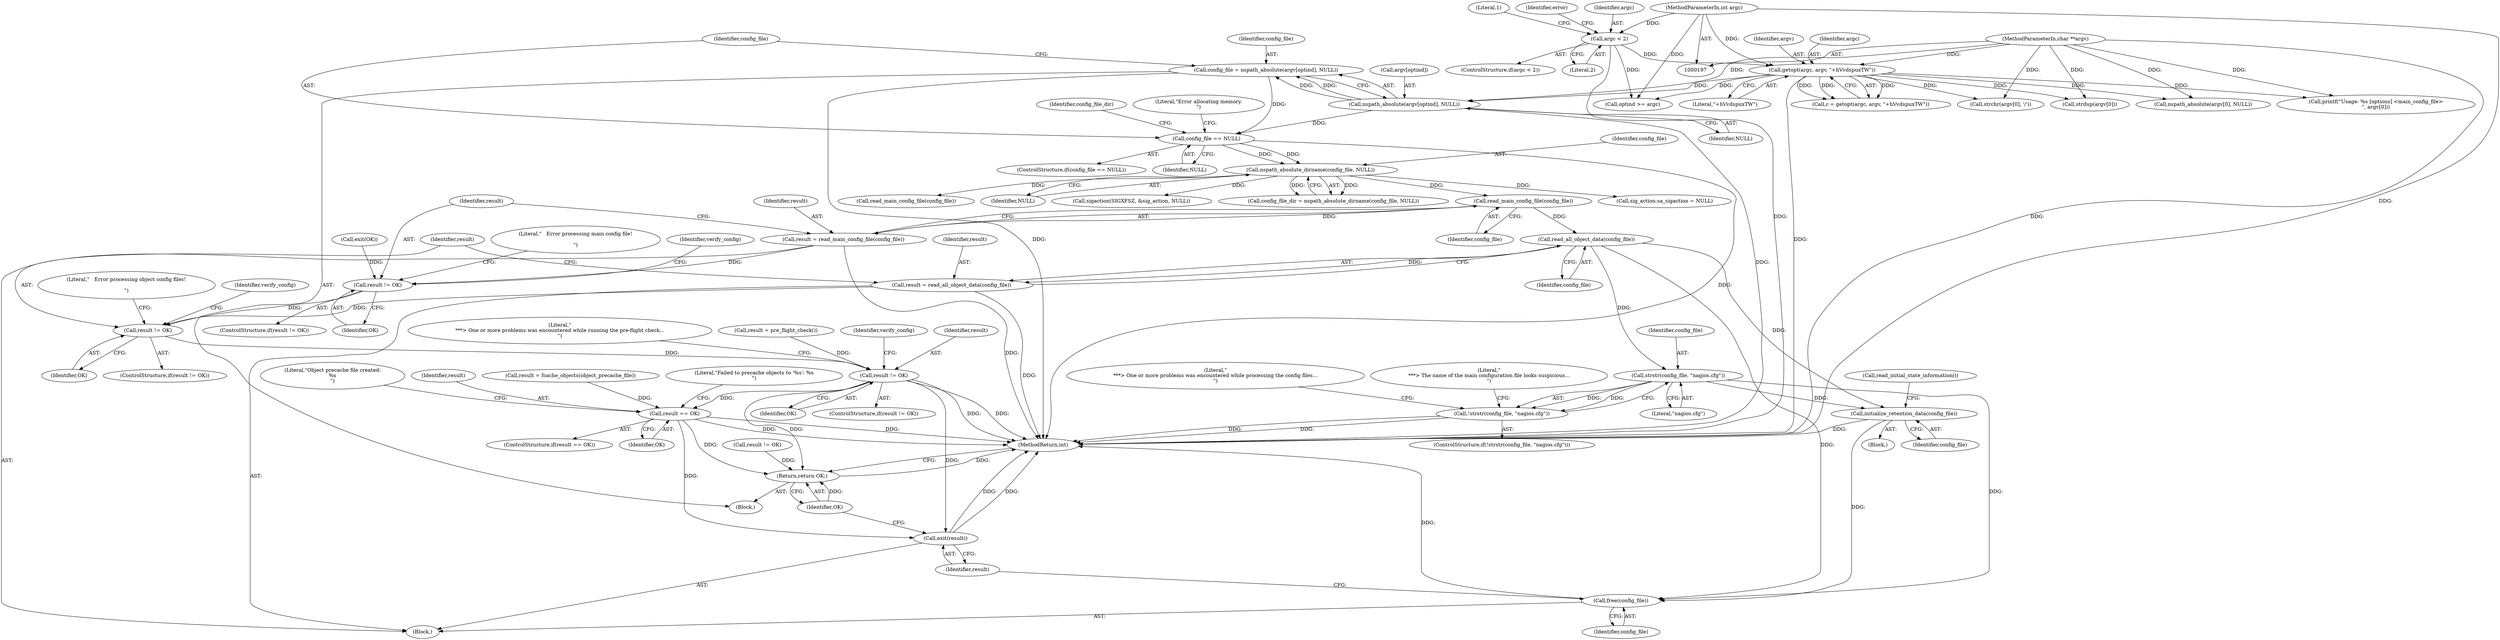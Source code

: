 digraph "0_nagioscore_1b197346d490df2e2d3b1dcce5ac6134ad0c8752@API" {
"1000502" [label="(Call,read_main_config_file(config_file))"];
"1000457" [label="(Call,nspath_absolute_dirname(config_file, NULL))"];
"1000447" [label="(Call,config_file == NULL)"];
"1000439" [label="(Call,config_file = nspath_absolute(argv[optind], NULL))"];
"1000441" [label="(Call,nspath_absolute(argv[optind], NULL))"];
"1000257" [label="(Call,getopt(argc, argv, \"+hVvdspuxTW\"))"];
"1000246" [label="(Call,argc < 2)"];
"1000198" [label="(MethodParameterIn,int argc)"];
"1000199" [label="(MethodParameterIn,char **argv)"];
"1000500" [label="(Call,result = read_main_config_file(config_file))"];
"1000505" [label="(Call,result != OK)"];
"1000547" [label="(Call,result != OK)"];
"1000599" [label="(Call,result != OK)"];
"1000653" [label="(Call,result == OK)"];
"1000675" [label="(Call,exit(result))"];
"1001237" [label="(Return,return OK;)"];
"1000544" [label="(Call,read_all_object_data(config_file))"];
"1000542" [label="(Call,result = read_all_object_data(config_file))"];
"1000555" [label="(Call,strstr(config_file, \"nagios.cfg\"))"];
"1000554" [label="(Call,!strstr(config_file, \"nagios.cfg\"))"];
"1000634" [label="(Call,initialize_retention_data(config_file))"];
"1000673" [label="(Call,free(config_file))"];
"1000441" [label="(Call,nspath_absolute(argv[optind], NULL))"];
"1000457" [label="(Call,nspath_absolute_dirname(config_file, NULL))"];
"1000253" [label="(Literal,1)"];
"1000246" [label="(Call,argc < 2)"];
"1000646" [label="(Call,result = fcache_objects(object_precache_file))"];
"1000630" [label="(Block,)"];
"1000556" [label="(Identifier,config_file)"];
"1000514" [label="(Identifier,verify_config)"];
"1000448" [label="(Identifier,config_file)"];
"1000458" [label="(Identifier,config_file)"];
"1000674" [label="(Identifier,config_file)"];
"1000493" [label="(Block,)"];
"1000652" [label="(ControlStructure,if(result == OK))"];
"1000501" [label="(Identifier,result)"];
"1000257" [label="(Call,getopt(argc, argv, \"+hVvdspuxTW\"))"];
"1000250" [label="(Identifier,error)"];
"1000635" [label="(Identifier,config_file)"];
"1000601" [label="(Identifier,OK)"];
"1000460" [label="(Call,sig_action.sa_sigaction = NULL)"];
"1000604" [label="(Literal,\"\n***> One or more problems was encountered while running the pre-flight check...\n\")"];
"1000663" [label="(Literal,\"Failed to precache objects to '%s': %s\n\")"];
"1000675" [label="(Call,exit(result))"];
"1000500" [label="(Call,result = read_main_config_file(config_file))"];
"1000658" [label="(Literal,\"Object precache file created:\n%s\n\")"];
"1001238" [label="(Identifier,OK)"];
"1000748" [label="(Call,read_main_config_file(config_file))"];
"1000545" [label="(Identifier,config_file)"];
"1000554" [label="(Call,!strstr(config_file, \"nagios.cfg\"))"];
"1000544" [label="(Call,read_all_object_data(config_file))"];
"1000398" [label="(Call,printf(\"Usage: %s [options] <main_config_file>\n\", argv[0]))"];
"1000589" [label="(Identifier,verify_config)"];
"1000571" [label="(Literal,\"\n***> One or more problems was encountered while processing the config files...\n\")"];
"1000248" [label="(Literal,2)"];
"1000549" [label="(Identifier,OK)"];
"1000507" [label="(Identifier,OK)"];
"1000547" [label="(Call,result != OK)"];
"1000259" [label="(Identifier,argv)"];
"1000673" [label="(Call,free(config_file))"];
"1000445" [label="(Identifier,NULL)"];
"1000439" [label="(Call,config_file = nspath_absolute(argv[optind], NULL))"];
"1000255" [label="(Call,c = getopt(argc, argv, \"+hVvdspuxTW\"))"];
"1000687" [label="(Call,nspath_absolute(argv[0], NULL))"];
"1000440" [label="(Identifier,config_file)"];
"1000552" [label="(Literal,\"   Error processing object config files!\n\n\")"];
"1000598" [label="(ControlStructure,if(result != OK))"];
"1000599" [label="(Call,result != OK)"];
"1000504" [label="(ControlStructure,if(result != OK))"];
"1000247" [label="(Identifier,argc)"];
"1000380" [label="(Call,exit(OK))"];
"1000503" [label="(Identifier,config_file)"];
"1000446" [label="(ControlStructure,if(config_file == NULL))"];
"1000260" [label="(Literal,\"+hVvdspuxTW\")"];
"1000595" [label="(Call,result = pre_flight_check())"];
"1000456" [label="(Identifier,config_file_dir)"];
"1000560" [label="(Literal,\"\n***> The name of the main configuration file looks suspicious...\n\")"];
"1000506" [label="(Identifier,result)"];
"1000654" [label="(Identifier,result)"];
"1001024" [label="(Call,result != OK)"];
"1000452" [label="(Literal,\"Error allocating memory.\n\")"];
"1000622" [label="(Identifier,verify_config)"];
"1000459" [label="(Identifier,NULL)"];
"1000557" [label="(Literal,\"nagios.cfg\")"];
"1000553" [label="(ControlStructure,if(!strstr(config_file, \"nagios.cfg\")))"];
"1000505" [label="(Call,result != OK)"];
"1000502" [label="(Call,read_main_config_file(config_file))"];
"1000543" [label="(Identifier,result)"];
"1000199" [label="(MethodParameterIn,char **argv)"];
"1000680" [label="(Call,strchr(argv[0], '/'))"];
"1000676" [label="(Identifier,result)"];
"1000200" [label="(Block,)"];
"1000482" [label="(Call,sigaction(SIGXFSZ, &sig_action, NULL))"];
"1000510" [label="(Literal,\"   Error processing main config file!\n\n\")"];
"1000245" [label="(ControlStructure,if(argc < 2))"];
"1000447" [label="(Call,config_file == NULL)"];
"1000455" [label="(Call,config_file_dir = nspath_absolute_dirname(config_file, NULL))"];
"1000634" [label="(Call,initialize_retention_data(config_file))"];
"1000636" [label="(Call,read_initial_state_information())"];
"1001237" [label="(Return,return OK;)"];
"1000546" [label="(ControlStructure,if(result != OK))"];
"1000695" [label="(Call,strdup(argv[0]))"];
"1000258" [label="(Identifier,argc)"];
"1001239" [label="(MethodReturn,int)"];
"1000548" [label="(Identifier,result)"];
"1000653" [label="(Call,result == OK)"];
"1000442" [label="(Call,argv[optind])"];
"1000655" [label="(Identifier,OK)"];
"1000542" [label="(Call,result = read_all_object_data(config_file))"];
"1000198" [label="(MethodParameterIn,int argc)"];
"1000555" [label="(Call,strstr(config_file, \"nagios.cfg\"))"];
"1000383" [label="(Call,optind >= argc)"];
"1000449" [label="(Identifier,NULL)"];
"1000600" [label="(Identifier,result)"];
"1000502" -> "1000500"  [label="AST: "];
"1000502" -> "1000503"  [label="CFG: "];
"1000503" -> "1000502"  [label="AST: "];
"1000500" -> "1000502"  [label="CFG: "];
"1000502" -> "1000500"  [label="DDG: "];
"1000457" -> "1000502"  [label="DDG: "];
"1000502" -> "1000544"  [label="DDG: "];
"1000457" -> "1000455"  [label="AST: "];
"1000457" -> "1000459"  [label="CFG: "];
"1000458" -> "1000457"  [label="AST: "];
"1000459" -> "1000457"  [label="AST: "];
"1000455" -> "1000457"  [label="CFG: "];
"1000457" -> "1000455"  [label="DDG: "];
"1000457" -> "1000455"  [label="DDG: "];
"1000447" -> "1000457"  [label="DDG: "];
"1000447" -> "1000457"  [label="DDG: "];
"1000457" -> "1000460"  [label="DDG: "];
"1000457" -> "1000482"  [label="DDG: "];
"1000457" -> "1000748"  [label="DDG: "];
"1000447" -> "1000446"  [label="AST: "];
"1000447" -> "1000449"  [label="CFG: "];
"1000448" -> "1000447"  [label="AST: "];
"1000449" -> "1000447"  [label="AST: "];
"1000452" -> "1000447"  [label="CFG: "];
"1000456" -> "1000447"  [label="CFG: "];
"1000447" -> "1001239"  [label="DDG: "];
"1000439" -> "1000447"  [label="DDG: "];
"1000441" -> "1000447"  [label="DDG: "];
"1000439" -> "1000200"  [label="AST: "];
"1000439" -> "1000441"  [label="CFG: "];
"1000440" -> "1000439"  [label="AST: "];
"1000441" -> "1000439"  [label="AST: "];
"1000448" -> "1000439"  [label="CFG: "];
"1000439" -> "1001239"  [label="DDG: "];
"1000441" -> "1000439"  [label="DDG: "];
"1000441" -> "1000439"  [label="DDG: "];
"1000441" -> "1000445"  [label="CFG: "];
"1000442" -> "1000441"  [label="AST: "];
"1000445" -> "1000441"  [label="AST: "];
"1000441" -> "1001239"  [label="DDG: "];
"1000257" -> "1000441"  [label="DDG: "];
"1000199" -> "1000441"  [label="DDG: "];
"1000257" -> "1000255"  [label="AST: "];
"1000257" -> "1000260"  [label="CFG: "];
"1000258" -> "1000257"  [label="AST: "];
"1000259" -> "1000257"  [label="AST: "];
"1000260" -> "1000257"  [label="AST: "];
"1000255" -> "1000257"  [label="CFG: "];
"1000257" -> "1001239"  [label="DDG: "];
"1000257" -> "1000255"  [label="DDG: "];
"1000257" -> "1000255"  [label="DDG: "];
"1000257" -> "1000255"  [label="DDG: "];
"1000246" -> "1000257"  [label="DDG: "];
"1000198" -> "1000257"  [label="DDG: "];
"1000199" -> "1000257"  [label="DDG: "];
"1000257" -> "1000383"  [label="DDG: "];
"1000257" -> "1000398"  [label="DDG: "];
"1000257" -> "1000680"  [label="DDG: "];
"1000257" -> "1000687"  [label="DDG: "];
"1000257" -> "1000695"  [label="DDG: "];
"1000246" -> "1000245"  [label="AST: "];
"1000246" -> "1000248"  [label="CFG: "];
"1000247" -> "1000246"  [label="AST: "];
"1000248" -> "1000246"  [label="AST: "];
"1000250" -> "1000246"  [label="CFG: "];
"1000253" -> "1000246"  [label="CFG: "];
"1000246" -> "1001239"  [label="DDG: "];
"1000198" -> "1000246"  [label="DDG: "];
"1000246" -> "1000383"  [label="DDG: "];
"1000198" -> "1000197"  [label="AST: "];
"1000198" -> "1001239"  [label="DDG: "];
"1000198" -> "1000383"  [label="DDG: "];
"1000199" -> "1000197"  [label="AST: "];
"1000199" -> "1001239"  [label="DDG: "];
"1000199" -> "1000398"  [label="DDG: "];
"1000199" -> "1000680"  [label="DDG: "];
"1000199" -> "1000687"  [label="DDG: "];
"1000199" -> "1000695"  [label="DDG: "];
"1000500" -> "1000493"  [label="AST: "];
"1000501" -> "1000500"  [label="AST: "];
"1000506" -> "1000500"  [label="CFG: "];
"1000500" -> "1001239"  [label="DDG: "];
"1000500" -> "1000505"  [label="DDG: "];
"1000505" -> "1000504"  [label="AST: "];
"1000505" -> "1000507"  [label="CFG: "];
"1000506" -> "1000505"  [label="AST: "];
"1000507" -> "1000505"  [label="AST: "];
"1000510" -> "1000505"  [label="CFG: "];
"1000514" -> "1000505"  [label="CFG: "];
"1000380" -> "1000505"  [label="DDG: "];
"1000505" -> "1000547"  [label="DDG: "];
"1000547" -> "1000546"  [label="AST: "];
"1000547" -> "1000549"  [label="CFG: "];
"1000548" -> "1000547"  [label="AST: "];
"1000549" -> "1000547"  [label="AST: "];
"1000552" -> "1000547"  [label="CFG: "];
"1000589" -> "1000547"  [label="CFG: "];
"1000542" -> "1000547"  [label="DDG: "];
"1000547" -> "1000599"  [label="DDG: "];
"1000599" -> "1000598"  [label="AST: "];
"1000599" -> "1000601"  [label="CFG: "];
"1000600" -> "1000599"  [label="AST: "];
"1000601" -> "1000599"  [label="AST: "];
"1000604" -> "1000599"  [label="CFG: "];
"1000622" -> "1000599"  [label="CFG: "];
"1000599" -> "1001239"  [label="DDG: "];
"1000599" -> "1001239"  [label="DDG: "];
"1000595" -> "1000599"  [label="DDG: "];
"1000599" -> "1000653"  [label="DDG: "];
"1000599" -> "1000675"  [label="DDG: "];
"1000599" -> "1001237"  [label="DDG: "];
"1000653" -> "1000652"  [label="AST: "];
"1000653" -> "1000655"  [label="CFG: "];
"1000654" -> "1000653"  [label="AST: "];
"1000655" -> "1000653"  [label="AST: "];
"1000658" -> "1000653"  [label="CFG: "];
"1000663" -> "1000653"  [label="CFG: "];
"1000653" -> "1001239"  [label="DDG: "];
"1000653" -> "1001239"  [label="DDG: "];
"1000646" -> "1000653"  [label="DDG: "];
"1000653" -> "1000675"  [label="DDG: "];
"1000653" -> "1001237"  [label="DDG: "];
"1000675" -> "1000493"  [label="AST: "];
"1000675" -> "1000676"  [label="CFG: "];
"1000676" -> "1000675"  [label="AST: "];
"1001238" -> "1000675"  [label="CFG: "];
"1000675" -> "1001239"  [label="DDG: "];
"1000675" -> "1001239"  [label="DDG: "];
"1001237" -> "1000200"  [label="AST: "];
"1001237" -> "1001238"  [label="CFG: "];
"1001238" -> "1001237"  [label="AST: "];
"1001239" -> "1001237"  [label="CFG: "];
"1001237" -> "1001239"  [label="DDG: "];
"1001238" -> "1001237"  [label="DDG: "];
"1001024" -> "1001237"  [label="DDG: "];
"1000544" -> "1000542"  [label="AST: "];
"1000544" -> "1000545"  [label="CFG: "];
"1000545" -> "1000544"  [label="AST: "];
"1000542" -> "1000544"  [label="CFG: "];
"1000544" -> "1000542"  [label="DDG: "];
"1000544" -> "1000555"  [label="DDG: "];
"1000544" -> "1000634"  [label="DDG: "];
"1000544" -> "1000673"  [label="DDG: "];
"1000542" -> "1000493"  [label="AST: "];
"1000543" -> "1000542"  [label="AST: "];
"1000548" -> "1000542"  [label="CFG: "];
"1000542" -> "1001239"  [label="DDG: "];
"1000555" -> "1000554"  [label="AST: "];
"1000555" -> "1000557"  [label="CFG: "];
"1000556" -> "1000555"  [label="AST: "];
"1000557" -> "1000555"  [label="AST: "];
"1000554" -> "1000555"  [label="CFG: "];
"1000555" -> "1000554"  [label="DDG: "];
"1000555" -> "1000554"  [label="DDG: "];
"1000555" -> "1000634"  [label="DDG: "];
"1000555" -> "1000673"  [label="DDG: "];
"1000554" -> "1000553"  [label="AST: "];
"1000560" -> "1000554"  [label="CFG: "];
"1000571" -> "1000554"  [label="CFG: "];
"1000554" -> "1001239"  [label="DDG: "];
"1000554" -> "1001239"  [label="DDG: "];
"1000634" -> "1000630"  [label="AST: "];
"1000634" -> "1000635"  [label="CFG: "];
"1000635" -> "1000634"  [label="AST: "];
"1000636" -> "1000634"  [label="CFG: "];
"1000634" -> "1001239"  [label="DDG: "];
"1000634" -> "1000673"  [label="DDG: "];
"1000673" -> "1000493"  [label="AST: "];
"1000673" -> "1000674"  [label="CFG: "];
"1000674" -> "1000673"  [label="AST: "];
"1000676" -> "1000673"  [label="CFG: "];
"1000673" -> "1001239"  [label="DDG: "];
}
